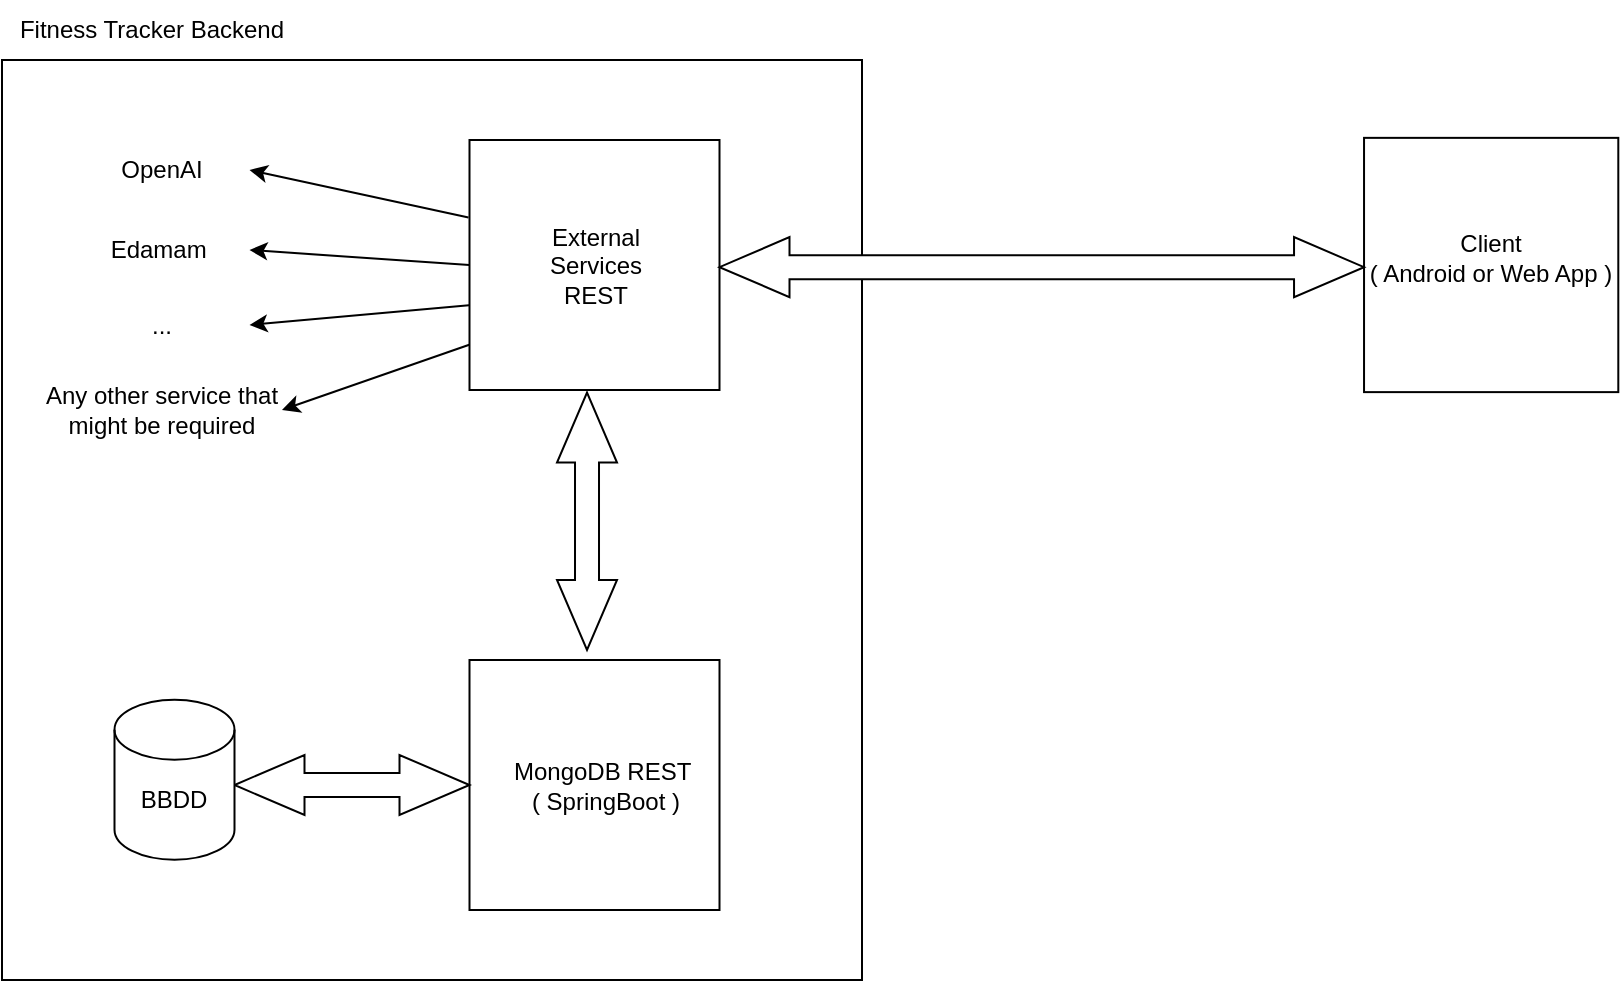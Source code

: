<mxfile>
    <diagram name="Page-1" id="jD3X0Wwvnjhx5vSU4qVI">
        <mxGraphModel dx="1862" dy="633" grid="1" gridSize="10" guides="1" tooltips="1" connect="1" arrows="1" fold="1" page="1" pageScale="1" pageWidth="850" pageHeight="1100" math="0" shadow="0">
            <root>
                <mxCell id="0"/>
                <mxCell id="1" parent="0"/>
                <mxCell id="22" value="" style="rounded=0;whiteSpace=wrap;html=1;fillColor=none;" parent="1" vertex="1">
                    <mxGeometry x="30" y="130" width="430" height="460" as="geometry"/>
                </mxCell>
                <mxCell id="jSDXQNbd_DLdKLQMRp0E-3" value="" style="whiteSpace=wrap;html=1;aspect=fixed;" parent="1" vertex="1">
                    <mxGeometry x="711.02" y="168.93" width="127.13" height="127.13" as="geometry"/>
                </mxCell>
                <mxCell id="jSDXQNbd_DLdKLQMRp0E-5" value="Client &lt;br&gt;( Android or Web App )" style="text;html=1;align=center;verticalAlign=middle;whiteSpace=wrap;rounded=0;" parent="1" vertex="1">
                    <mxGeometry x="711.02" y="213.93" width="127.13" height="30" as="geometry"/>
                </mxCell>
                <mxCell id="jSDXQNbd_DLdKLQMRp0E-7" value="" style="whiteSpace=wrap;html=1;aspect=fixed;" parent="1" vertex="1">
                    <mxGeometry x="263.75" y="430" width="125" height="125" as="geometry"/>
                </mxCell>
                <mxCell id="jSDXQNbd_DLdKLQMRp0E-8" value="MongoDB REST&amp;nbsp; ( SpringBoot )" style="text;html=1;align=center;verticalAlign=middle;whiteSpace=wrap;rounded=0;" parent="1" vertex="1">
                    <mxGeometry x="282.5" y="477.5" width="97.5" height="30" as="geometry"/>
                </mxCell>
                <mxCell id="jSDXQNbd_DLdKLQMRp0E-9" value="" style="whiteSpace=wrap;html=1;aspect=fixed;" parent="1" vertex="1">
                    <mxGeometry x="263.75" y="170.0" width="125" height="125" as="geometry"/>
                </mxCell>
                <mxCell id="jSDXQNbd_DLdKLQMRp0E-15" value="" style="html=1;shadow=0;dashed=0;align=center;verticalAlign=middle;shape=mxgraph.arrows2.twoWayArrow;dy=0.6;dx=35;rotation=-180;" parent="1" vertex="1">
                    <mxGeometry x="146.25" y="477.5" width="117.5" height="30" as="geometry"/>
                </mxCell>
                <mxCell id="2" value="" style="shape=cylinder3;whiteSpace=wrap;html=1;boundedLbl=1;backgroundOutline=1;size=15;" parent="1" vertex="1">
                    <mxGeometry x="86.25" y="449.84" width="60" height="80" as="geometry"/>
                </mxCell>
                <mxCell id="3" value="BBDD" style="text;html=1;align=center;verticalAlign=middle;whiteSpace=wrap;rounded=0;" parent="1" vertex="1">
                    <mxGeometry x="86.25" y="484.84" width="60" height="30" as="geometry"/>
                </mxCell>
                <mxCell id="4" value="External Services&lt;br&gt;REST" style="text;html=1;align=center;verticalAlign=middle;whiteSpace=wrap;rounded=0;" parent="1" vertex="1">
                    <mxGeometry x="282.5" y="217.5" width="87.5" height="30" as="geometry"/>
                </mxCell>
                <mxCell id="5" value="" style="html=1;shadow=0;dashed=0;align=center;verticalAlign=middle;shape=mxgraph.arrows2.twoWayArrow;dy=0.6;dx=35;rotation=-90;" parent="1" vertex="1">
                    <mxGeometry x="258.13" y="345.63" width="128.75" height="30" as="geometry"/>
                </mxCell>
                <mxCell id="9" value="OpenAI" style="text;html=1;align=center;verticalAlign=middle;whiteSpace=wrap;rounded=0;" parent="1" vertex="1">
                    <mxGeometry x="66.25" y="170" width="87.5" height="30" as="geometry"/>
                </mxCell>
                <mxCell id="10" value="Edamam&amp;nbsp;" style="text;html=1;align=center;verticalAlign=middle;whiteSpace=wrap;rounded=0;" parent="1" vertex="1">
                    <mxGeometry x="66.25" y="210" width="87.5" height="30" as="geometry"/>
                </mxCell>
                <mxCell id="11" value="..." style="text;html=1;align=center;verticalAlign=middle;whiteSpace=wrap;rounded=0;" parent="1" vertex="1">
                    <mxGeometry x="66.25" y="247.5" width="87.5" height="30" as="geometry"/>
                </mxCell>
                <mxCell id="12" value="Any other service that might be required" style="text;html=1;align=center;verticalAlign=middle;whiteSpace=wrap;rounded=0;" parent="1" vertex="1">
                    <mxGeometry x="50" y="290" width="120" height="30" as="geometry"/>
                </mxCell>
                <mxCell id="13" value="" style="endArrow=classic;html=1;entryX=1;entryY=0.5;entryDx=0;entryDy=0;exitX=-0.004;exitY=0.31;exitDx=0;exitDy=0;exitPerimeter=0;" parent="1" source="jSDXQNbd_DLdKLQMRp0E-9" target="9" edge="1">
                    <mxGeometry width="50" height="50" relative="1" as="geometry">
                        <mxPoint x="256.25" y="190" as="sourcePoint"/>
                        <mxPoint x="236.25" y="227.5" as="targetPoint"/>
                    </mxGeometry>
                </mxCell>
                <mxCell id="15" value="" style="endArrow=classic;html=1;entryX=1;entryY=0.5;entryDx=0;entryDy=0;exitX=0;exitY=0.5;exitDx=0;exitDy=0;" parent="1" source="jSDXQNbd_DLdKLQMRp0E-9" target="10" edge="1">
                    <mxGeometry width="50" height="50" relative="1" as="geometry">
                        <mxPoint x="273.75" y="211.25" as="sourcePoint"/>
                        <mxPoint x="163.75" y="195" as="targetPoint"/>
                    </mxGeometry>
                </mxCell>
                <mxCell id="16" value="" style="endArrow=classic;html=1;entryX=1;entryY=0.5;entryDx=0;entryDy=0;exitX=-0.002;exitY=0.661;exitDx=0;exitDy=0;exitPerimeter=0;" parent="1" source="jSDXQNbd_DLdKLQMRp0E-9" target="11" edge="1">
                    <mxGeometry width="50" height="50" relative="1" as="geometry">
                        <mxPoint x="273.75" y="242.5" as="sourcePoint"/>
                        <mxPoint x="163.75" y="235" as="targetPoint"/>
                    </mxGeometry>
                </mxCell>
                <mxCell id="17" value="" style="endArrow=classic;html=1;entryX=1;entryY=0.5;entryDx=0;entryDy=0;exitX=-0.001;exitY=0.819;exitDx=0;exitDy=0;exitPerimeter=0;" parent="1" source="jSDXQNbd_DLdKLQMRp0E-9" target="12" edge="1">
                    <mxGeometry width="50" height="50" relative="1" as="geometry">
                        <mxPoint x="273.75" y="273.75" as="sourcePoint"/>
                        <mxPoint x="163.75" y="272.5" as="targetPoint"/>
                    </mxGeometry>
                </mxCell>
                <mxCell id="19" value="" style="html=1;shadow=0;dashed=0;align=center;verticalAlign=middle;shape=mxgraph.arrows2.twoWayArrow;dy=0.6;dx=35;rotation=-180;" parent="1" vertex="1">
                    <mxGeometry x="388.75" y="218.57" width="322.27" height="30" as="geometry"/>
                </mxCell>
                <mxCell id="23" value="Fitness Tracker Backend" style="text;html=1;align=center;verticalAlign=middle;whiteSpace=wrap;rounded=0;" parent="1" vertex="1">
                    <mxGeometry x="30" y="100" width="150" height="30" as="geometry"/>
                </mxCell>
            </root>
        </mxGraphModel>
    </diagram>
</mxfile>